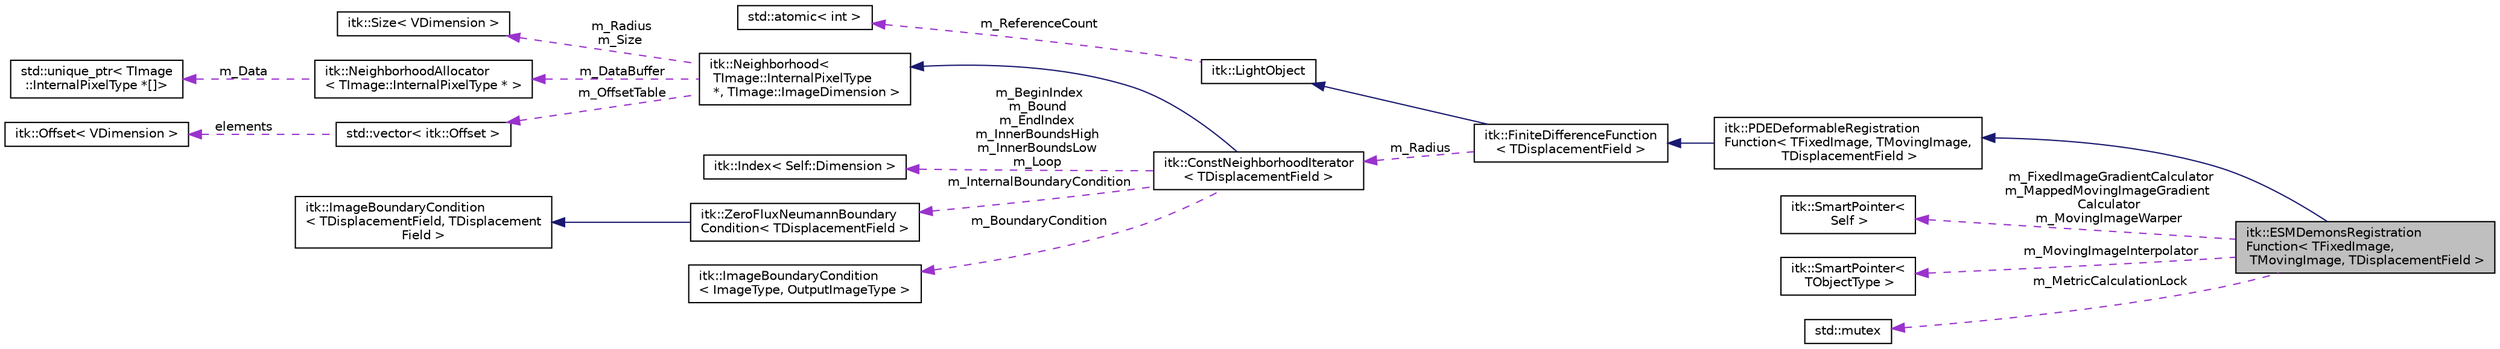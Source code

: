 digraph "itk::ESMDemonsRegistrationFunction&lt; TFixedImage, TMovingImage, TDisplacementField &gt;"
{
 // LATEX_PDF_SIZE
  edge [fontname="Helvetica",fontsize="10",labelfontname="Helvetica",labelfontsize="10"];
  node [fontname="Helvetica",fontsize="10",shape=record];
  rankdir="LR";
  Node1 [label="itk::ESMDemonsRegistration\lFunction\< TFixedImage,\l TMovingImage, TDisplacementField \>",height=0.2,width=0.4,color="black", fillcolor="grey75", style="filled", fontcolor="black",tooltip="Fast implementation of the symmetric demons registration force."];
  Node2 -> Node1 [dir="back",color="midnightblue",fontsize="10",style="solid",fontname="Helvetica"];
  Node2 [label="itk::PDEDeformableRegistration\lFunction\< TFixedImage, TMovingImage,\l TDisplacementField \>",height=0.2,width=0.4,color="black", fillcolor="white", style="filled",URL="$classitk_1_1PDEDeformableRegistrationFunction.html",tooltip=" "];
  Node3 -> Node2 [dir="back",color="midnightblue",fontsize="10",style="solid",fontname="Helvetica"];
  Node3 [label="itk::FiniteDifferenceFunction\l\< TDisplacementField \>",height=0.2,width=0.4,color="black", fillcolor="white", style="filled",URL="$classitk_1_1FiniteDifferenceFunction.html",tooltip=" "];
  Node4 -> Node3 [dir="back",color="midnightblue",fontsize="10",style="solid",fontname="Helvetica"];
  Node4 [label="itk::LightObject",height=0.2,width=0.4,color="black", fillcolor="white", style="filled",URL="$classitk_1_1LightObject.html",tooltip="Light weight base class for most itk classes."];
  Node5 -> Node4 [dir="back",color="darkorchid3",fontsize="10",style="dashed",label=" m_ReferenceCount" ,fontname="Helvetica"];
  Node5 [label="std::atomic\< int \>",height=0.2,width=0.4,color="black", fillcolor="white", style="filled",tooltip=" "];
  Node6 -> Node3 [dir="back",color="darkorchid3",fontsize="10",style="dashed",label=" m_Radius" ,fontname="Helvetica"];
  Node6 [label="itk::ConstNeighborhoodIterator\l\< TDisplacementField \>",height=0.2,width=0.4,color="black", fillcolor="white", style="filled",URL="$classitk_1_1ConstNeighborhoodIterator.html",tooltip=" "];
  Node7 -> Node6 [dir="back",color="midnightblue",fontsize="10",style="solid",fontname="Helvetica"];
  Node7 [label="itk::Neighborhood\<\l TImage::InternalPixelType\l *, TImage::ImageDimension \>",height=0.2,width=0.4,color="black", fillcolor="white", style="filled",URL="$classitk_1_1Neighborhood.html",tooltip=" "];
  Node8 -> Node7 [dir="back",color="darkorchid3",fontsize="10",style="dashed",label=" m_Radius\nm_Size" ,fontname="Helvetica"];
  Node8 [label="itk::Size\< VDimension \>",height=0.2,width=0.4,color="black", fillcolor="white", style="filled",URL="$structitk_1_1Size.html",tooltip=" "];
  Node9 -> Node7 [dir="back",color="darkorchid3",fontsize="10",style="dashed",label=" m_DataBuffer" ,fontname="Helvetica"];
  Node9 [label="itk::NeighborhoodAllocator\l\< TImage::InternalPixelType * \>",height=0.2,width=0.4,color="black", fillcolor="white", style="filled",URL="$classitk_1_1NeighborhoodAllocator.html",tooltip=" "];
  Node10 -> Node9 [dir="back",color="darkorchid3",fontsize="10",style="dashed",label=" m_Data" ,fontname="Helvetica"];
  Node10 [label="std::unique_ptr\< TImage\l::InternalPixelType *[]\>",height=0.2,width=0.4,color="black", fillcolor="white", style="filled",tooltip=" "];
  Node11 -> Node7 [dir="back",color="darkorchid3",fontsize="10",style="dashed",label=" m_OffsetTable" ,fontname="Helvetica"];
  Node11 [label="std::vector\< itk::Offset \>",height=0.2,width=0.4,color="black", fillcolor="white", style="filled",tooltip=" "];
  Node12 -> Node11 [dir="back",color="darkorchid3",fontsize="10",style="dashed",label=" elements" ,fontname="Helvetica"];
  Node12 [label="itk::Offset\< VDimension \>",height=0.2,width=0.4,color="black", fillcolor="white", style="filled",URL="$structitk_1_1Offset.html",tooltip="Represent a n-dimensional offset between two n-dimensional indexes of n-dimensional image."];
  Node13 -> Node6 [dir="back",color="darkorchid3",fontsize="10",style="dashed",label=" m_BeginIndex\nm_Bound\nm_EndIndex\nm_InnerBoundsHigh\nm_InnerBoundsLow\nm_Loop" ,fontname="Helvetica"];
  Node13 [label="itk::Index\< Self::Dimension \>",height=0.2,width=0.4,color="black", fillcolor="white", style="filled",URL="$structitk_1_1Index.html",tooltip=" "];
  Node14 -> Node6 [dir="back",color="darkorchid3",fontsize="10",style="dashed",label=" m_InternalBoundaryCondition" ,fontname="Helvetica"];
  Node14 [label="itk::ZeroFluxNeumannBoundary\lCondition\< TDisplacementField \>",height=0.2,width=0.4,color="black", fillcolor="white", style="filled",URL="$classitk_1_1ZeroFluxNeumannBoundaryCondition.html",tooltip=" "];
  Node15 -> Node14 [dir="back",color="midnightblue",fontsize="10",style="solid",fontname="Helvetica"];
  Node15 [label="itk::ImageBoundaryCondition\l\< TDisplacementField, TDisplacement\lField \>",height=0.2,width=0.4,color="black", fillcolor="white", style="filled",URL="$classitk_1_1ImageBoundaryCondition.html",tooltip=" "];
  Node16 -> Node6 [dir="back",color="darkorchid3",fontsize="10",style="dashed",label=" m_BoundaryCondition" ,fontname="Helvetica"];
  Node16 [label="itk::ImageBoundaryCondition\l\< ImageType, OutputImageType \>",height=0.2,width=0.4,color="black", fillcolor="white", style="filled",URL="$classitk_1_1ImageBoundaryCondition.html",tooltip=" "];
  Node17 -> Node1 [dir="back",color="darkorchid3",fontsize="10",style="dashed",label=" m_FixedImageGradientCalculator\nm_MappedMovingImageGradient\lCalculator\nm_MovingImageWarper" ,fontname="Helvetica"];
  Node17 [label="itk::SmartPointer\<\l Self \>",height=0.2,width=0.4,color="black", fillcolor="white", style="filled",URL="$classitk_1_1SmartPointer.html",tooltip=" "];
  Node18 -> Node1 [dir="back",color="darkorchid3",fontsize="10",style="dashed",label=" m_MovingImageInterpolator" ,fontname="Helvetica"];
  Node18 [label="itk::SmartPointer\<\l TObjectType \>",height=0.2,width=0.4,color="black", fillcolor="white", style="filled",URL="$classitk_1_1SmartPointer.html",tooltip="Implements transparent reference counting."];
  Node19 -> Node1 [dir="back",color="darkorchid3",fontsize="10",style="dashed",label=" m_MetricCalculationLock" ,fontname="Helvetica"];
  Node19 [label="std::mutex",height=0.2,width=0.4,color="black", fillcolor="white", style="filled",tooltip=" "];
}
